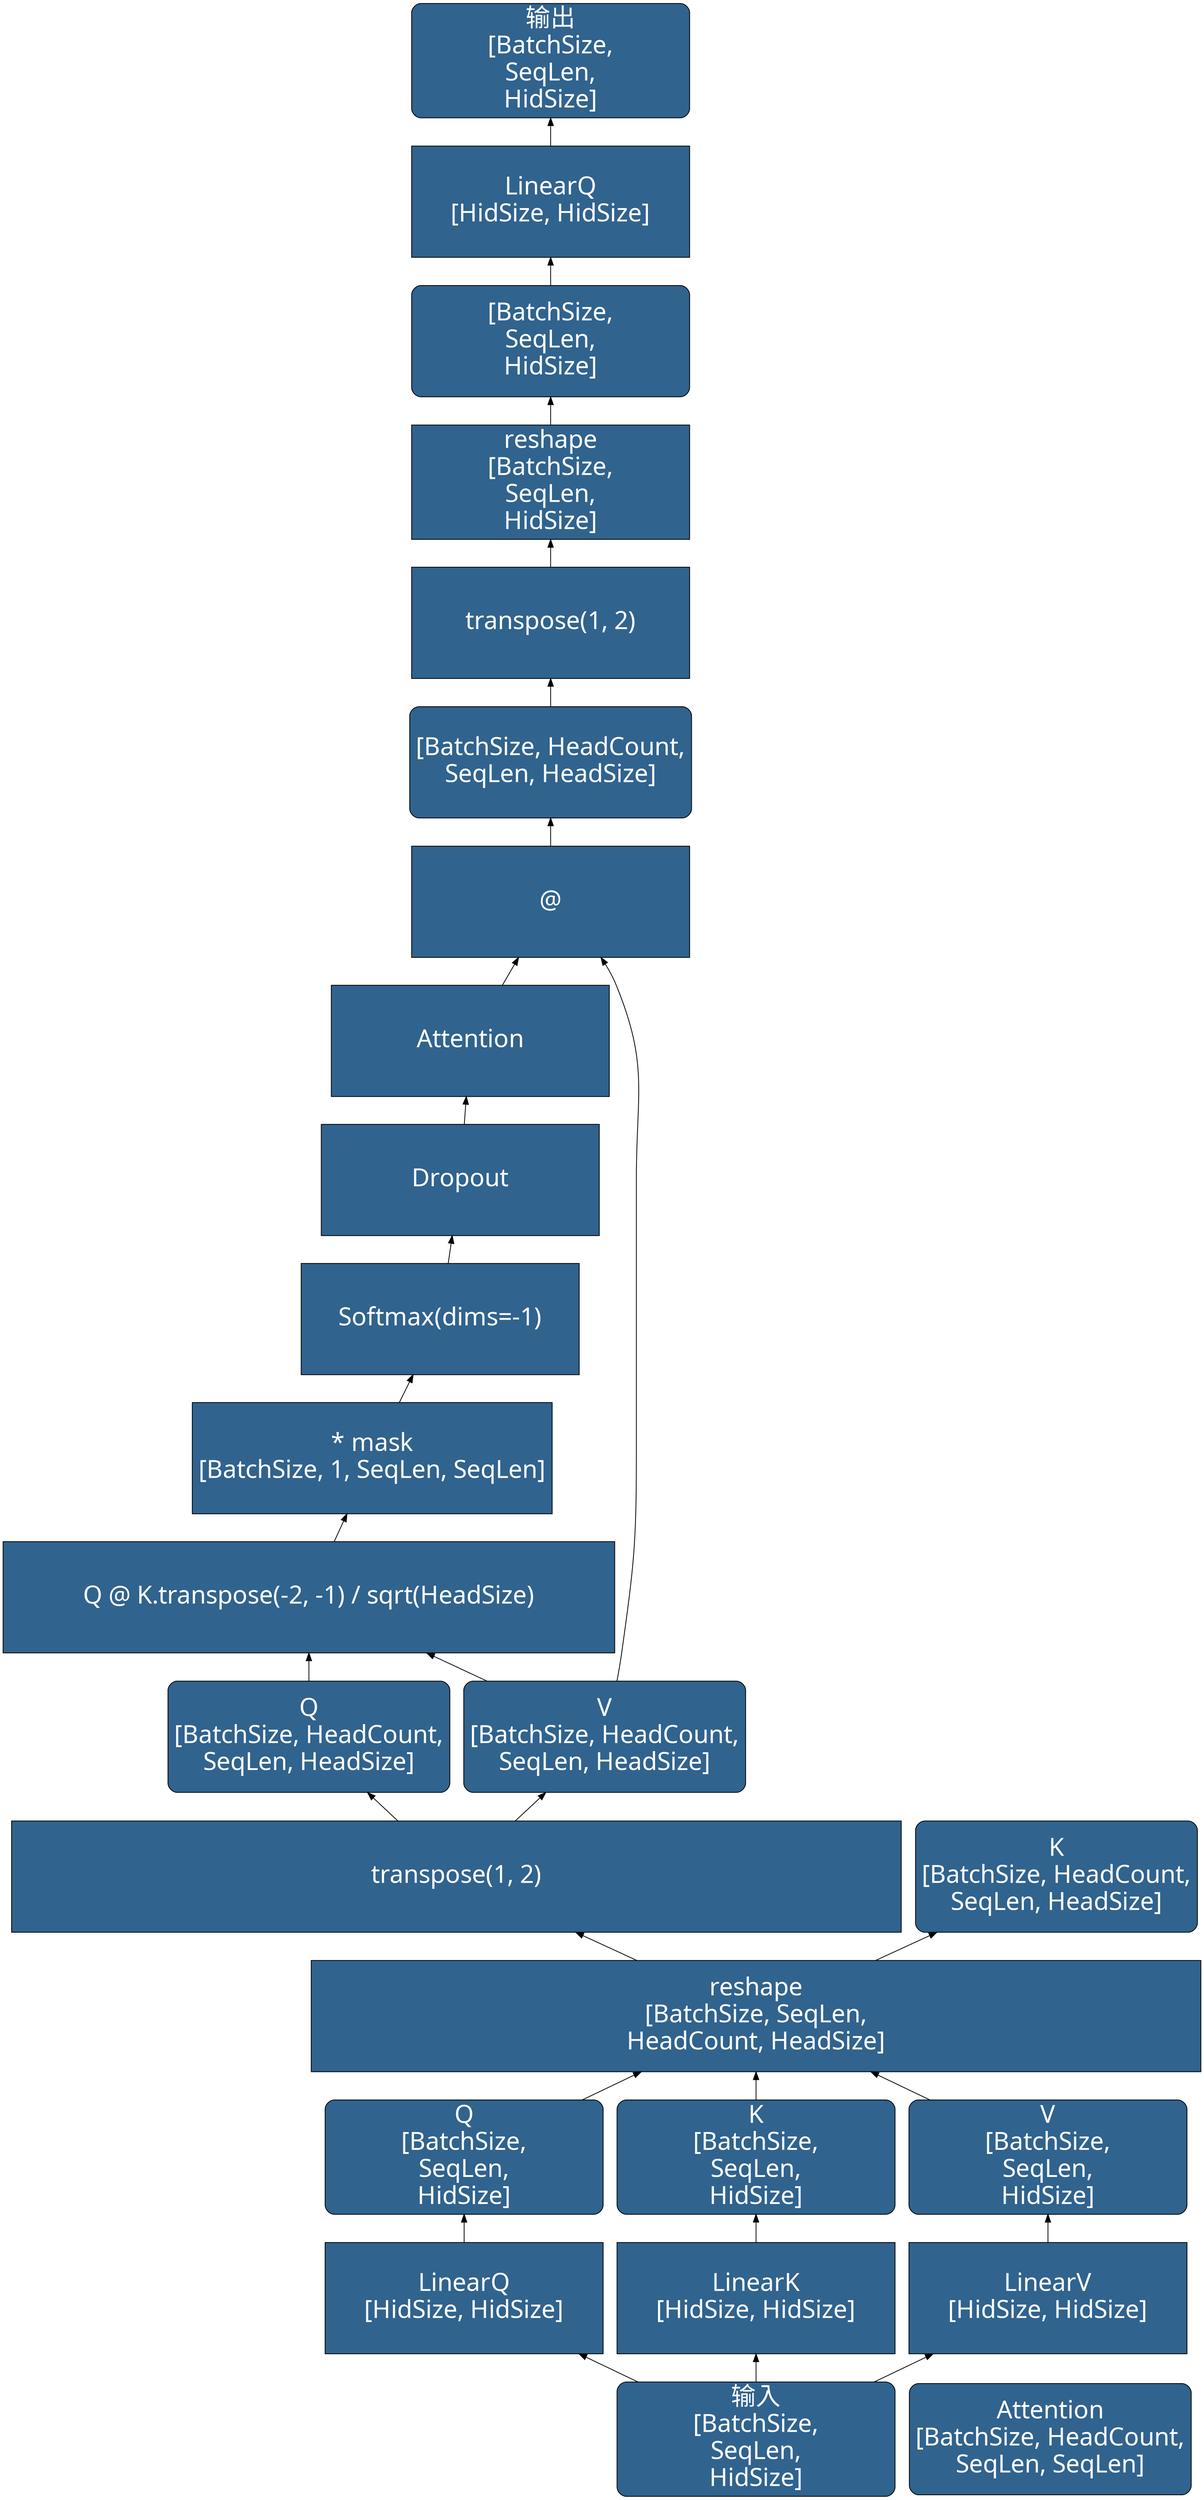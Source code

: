 digraph Attention {
	rankdir=BT
    node [
		style=filled, 
		color=Black
		fontcolor=White, 
		fillcolor="#30638e", 
		fontname="SimHei",
		fontsize=32,
		width=5, height=2,
        shape="Rect",
	]

    inp [label="输入\n[BatchSize,\nSeqLen,\nHidSize]", shape="Mrecord"]
    LinearQ [label="LinearQ\n[HidSize, HidSize]"]
    LinearK [label="LinearK\n[HidSize, HidSize]"]
    LinearV [label="LinearV\n[HidSize, HidSize]"]
    Q [label="Q\n[BatchSize,\nSeqLen,\nHidSize]", shape="Mrecord"]
    K [label="K\n[BatchSize,\nSeqLen,\nHidSize]", shape="Mrecord"]
    V [label="V\n[BatchSize,\nSeqLen,\nHidSize]", shape="Mrecord"]
    SplitHeadReshape [label="reshape\n[BatchSize, SeqLen,\nHeadCount, HeadSize]", width=16]
    SplitHeadTranspose [label = "transpose(1, 2)", width=16]
    QHead [label="Q\n[BatchSize, HeadCount,\nSeqLen, HeadSize]", shape="Mrecord"]
    KHead [label="K\n[BatchSize, HeadCount,\nSeqLen, HeadSize]", shape="Mrecord"]
    VHead [label="V\n[BatchSize, HeadCount,\nSeqLen, HeadSize]", shape="Mrecord"]
    CalcAttn [label="Q @ K.transpose(-2, -1) / sqrt(HeadSize)", width=11]
    Mask [label="* mask\n[BatchSize, 1, SeqLen, SeqLen]"]
    Softmax [label="Softmax(dims=-1)"]
    Dropout
    Attn [label="Attention\n[BatchSize, HeadCount,\nSeqLen, SeqLen]", shape="Mrecord"]
    matmul [label="@"]
    OHead [label="[BatchSize, HeadCount,\nSeqLen, HeadSize]", shape="Mrecord"]
    MergeHeadTranspose [label = "transpose(1, 2)"]
    MergeHeadReshape [label="reshape\n[BatchSize,\nSeqLen,\nHidSize]"]
    O [label="[BatchSize,\nSeqLen,\nHidSize]", shape="Mrecord"]
    LinearO [label="LinearQ\n[HidSize, HidSize]"]
    oup [label="输出\n[BatchSize,\nSeqLen,\nHidSize]", shape="Mrecord"]

    inp -> LinearQ
    inp -> LinearK
    inp -> LinearV
    LinearQ -> Q
    LinearK -> K
    LinearV -> V
    Q -> SplitHeadReshape
    K -> SplitHeadReshape
    V -> SplitHeadReshape
    SplitHeadReshape -> SplitHeadTranspose
    SplitHeadTranspose -> QHead
    SplitHeadReshape -> KHead
    SplitHeadTranspose -> VHead
    QHead -> CalcAttn
    VHead -> CalcAttn
    CalcAttn -> Mask
    Mask -> Softmax
    Softmax -> Dropout
    Dropout -> Attention
    Attention -> matmul
    VHead -> matmul
    matmul -> OHead
    OHead -> MergeHeadTranspose
    MergeHeadTranspose -> MergeHeadReshape
    MergeHeadReshape -> O
    O -> LinearO
    LinearO -> oup

}